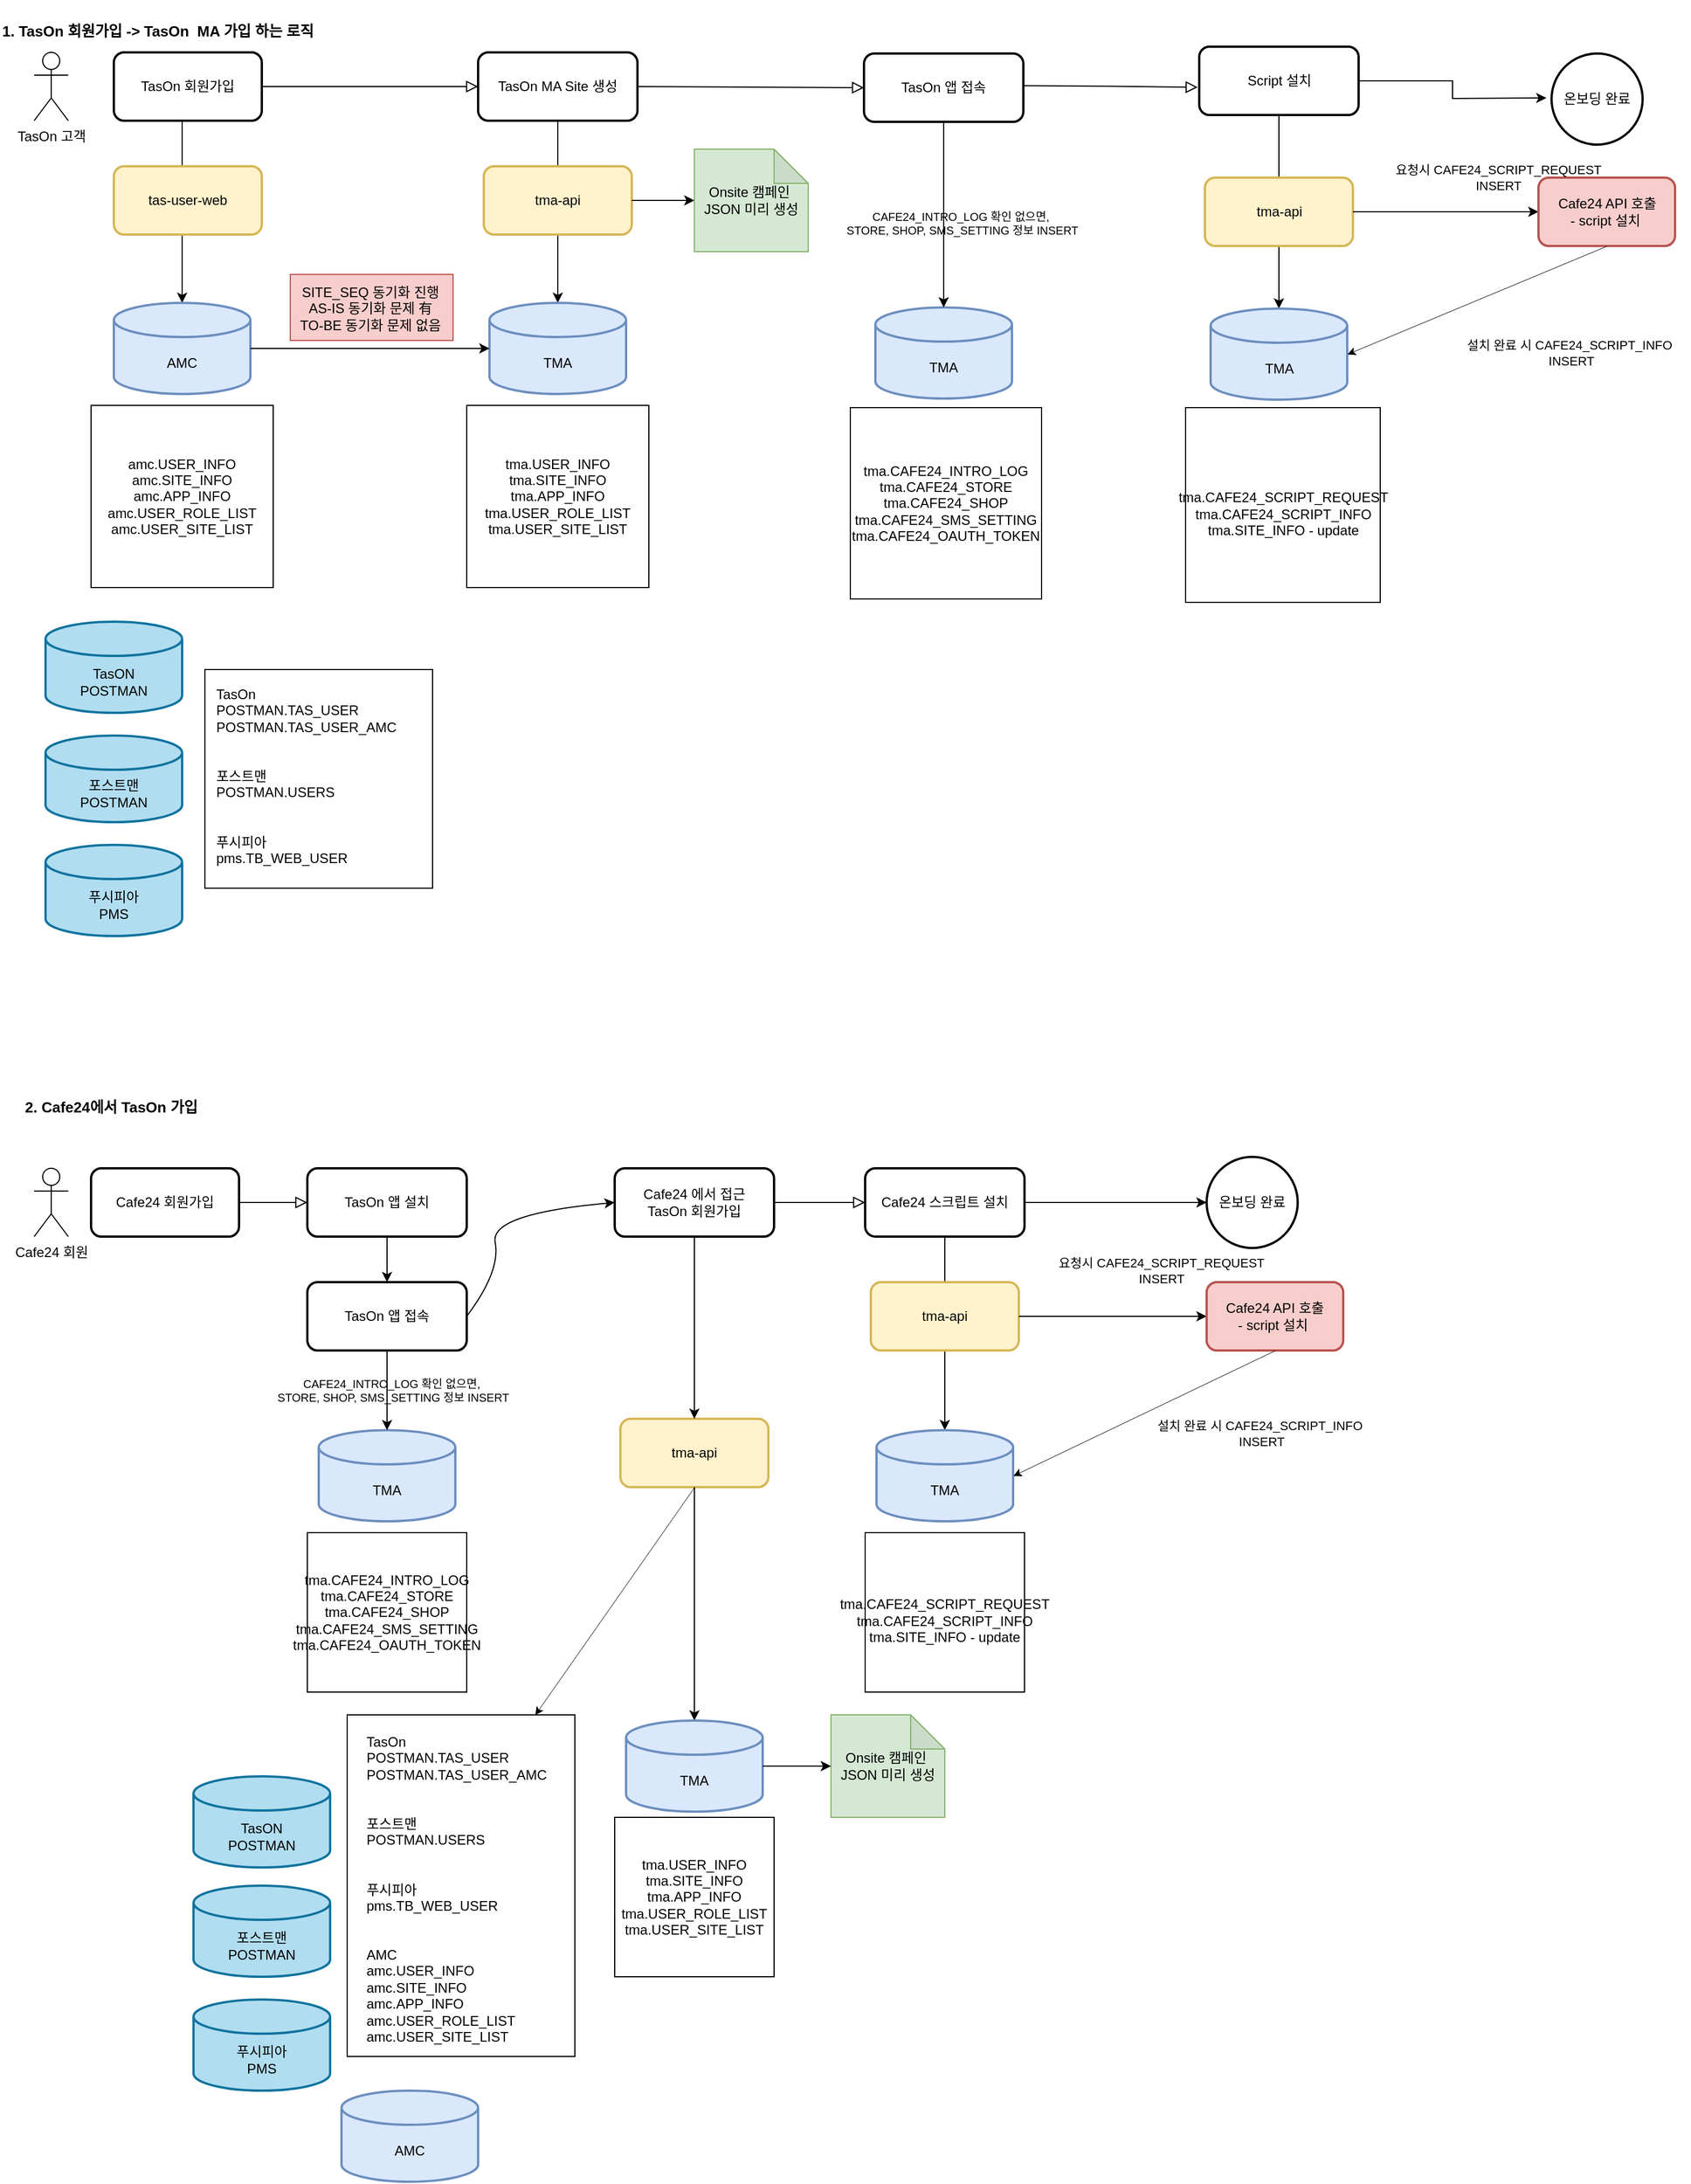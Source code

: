 <mxfile version="21.7.5" type="github">
  <diagram name="페이지-1" id="8XCkK9Wqvl7NkWUmMLuJ">
    <mxGraphModel dx="784" dy="423" grid="1" gridSize="10" guides="1" tooltips="1" connect="1" arrows="1" fold="1" page="1" pageScale="1" pageWidth="1169" pageHeight="1654" math="0" shadow="0">
      <root>
        <mxCell id="0" />
        <mxCell id="1" parent="0" />
        <mxCell id="aHB1TRmOb6sOubxurkW1-294" value="" style="rounded=0;whiteSpace=wrap;html=1;fillColor=#f8cecc;gradientColor=none;strokeColor=#b85450;" vertex="1" parent="1">
          <mxGeometry x="265" y="255" width="143" height="58" as="geometry" />
        </mxCell>
        <mxCell id="aHB1TRmOb6sOubxurkW1-295" value="" style="rounded=0;whiteSpace=wrap;html=1;" vertex="1" parent="1">
          <mxGeometry x="190" y="602" width="200" height="192" as="geometry" />
        </mxCell>
        <mxCell id="aHB1TRmOb6sOubxurkW1-296" value="" style="rounded=0;whiteSpace=wrap;html=1;" vertex="1" parent="1">
          <mxGeometry x="315" y="1520" width="200" height="300" as="geometry" />
        </mxCell>
        <mxCell id="aHB1TRmOb6sOubxurkW1-297" value="TasOn 고객" style="shape=umlActor;verticalLabelPosition=bottom;verticalAlign=top;html=1;labelBackgroundColor=none;" vertex="1" parent="1">
          <mxGeometry x="40" y="60" width="30" height="60" as="geometry" />
        </mxCell>
        <mxCell id="aHB1TRmOb6sOubxurkW1-298" value="" style="rounded=0;html=1;jettySize=auto;orthogonalLoop=1;fontSize=11;endArrow=block;endFill=0;endSize=8;strokeWidth=1;shadow=0;labelBackgroundColor=none;edgeStyle=orthogonalEdgeStyle;fontColor=default;entryX=0;entryY=0.5;entryDx=0;entryDy=0;exitX=1;exitY=0.5;exitDx=0;exitDy=0;" edge="1" parent="1" source="aHB1TRmOb6sOubxurkW1-299" target="aHB1TRmOb6sOubxurkW1-300">
          <mxGeometry relative="1" as="geometry">
            <mxPoint x="430" y="100" as="targetPoint" />
            <mxPoint x="310" y="100" as="sourcePoint" />
          </mxGeometry>
        </mxCell>
        <mxCell id="aHB1TRmOb6sOubxurkW1-299" value="TasOn 회원가입" style="rounded=1;whiteSpace=wrap;html=1;fontSize=12;glass=0;strokeWidth=2;shadow=0;labelBackgroundColor=none;" vertex="1" parent="1">
          <mxGeometry x="110" y="60" width="130" height="60" as="geometry" />
        </mxCell>
        <mxCell id="aHB1TRmOb6sOubxurkW1-300" value="TasOn MA Site 생성" style="rounded=1;whiteSpace=wrap;html=1;fontSize=12;glass=0;strokeWidth=2;shadow=0;labelBackgroundColor=none;" vertex="1" parent="1">
          <mxGeometry x="430" y="60" width="140" height="60" as="geometry" />
        </mxCell>
        <mxCell id="aHB1TRmOb6sOubxurkW1-301" value="" style="endArrow=classic;html=1;rounded=0;labelBackgroundColor=none;fontColor=default;entryX=0.5;entryY=0;entryDx=0;entryDy=0;entryPerimeter=0;" edge="1" parent="1" target="aHB1TRmOb6sOubxurkW1-302">
          <mxGeometry width="50" height="50" relative="1" as="geometry">
            <mxPoint x="170" y="120" as="sourcePoint" />
            <mxPoint x="172" y="274" as="targetPoint" />
          </mxGeometry>
        </mxCell>
        <mxCell id="aHB1TRmOb6sOubxurkW1-302" value="AMC" style="shape=cylinder3;whiteSpace=wrap;html=1;boundedLbl=1;backgroundOutline=1;size=15;strokeWidth=2;labelBackgroundColor=none;fillColor=#dae8fc;strokeColor=#6c8ebf;" vertex="1" parent="1">
          <mxGeometry x="110" y="280" width="120" height="80" as="geometry" />
        </mxCell>
        <mxCell id="aHB1TRmOb6sOubxurkW1-303" value="" style="endArrow=classic;html=1;rounded=0;labelBackgroundColor=none;fontColor=default;" edge="1" parent="1" target="aHB1TRmOb6sOubxurkW1-304">
          <mxGeometry width="50" height="50" relative="1" as="geometry">
            <mxPoint x="500" y="120" as="sourcePoint" />
            <mxPoint x="500" y="220" as="targetPoint" />
          </mxGeometry>
        </mxCell>
        <mxCell id="aHB1TRmOb6sOubxurkW1-304" value="TMA" style="shape=cylinder3;whiteSpace=wrap;html=1;boundedLbl=1;backgroundOutline=1;size=15;strokeWidth=2;labelBackgroundColor=none;fillColor=#dae8fc;strokeColor=#6c8ebf;" vertex="1" parent="1">
          <mxGeometry x="440" y="280" width="120" height="80" as="geometry" />
        </mxCell>
        <mxCell id="aHB1TRmOb6sOubxurkW1-305" value="tma-api" style="rounded=1;whiteSpace=wrap;html=1;strokeWidth=2;labelBackgroundColor=none;fillColor=#fff2cc;strokeColor=#d6b656;" vertex="1" parent="1">
          <mxGeometry x="435" y="160" width="130" height="60" as="geometry" />
        </mxCell>
        <mxCell id="aHB1TRmOb6sOubxurkW1-306" value="" style="endArrow=classic;html=1;rounded=0;entryX=0;entryY=0.5;entryDx=0;entryDy=0;entryPerimeter=0;exitX=1;exitY=0.5;exitDx=0;exitDy=0;exitPerimeter=0;labelBackgroundColor=none;fontColor=default;" edge="1" parent="1">
          <mxGeometry width="50" height="50" relative="1" as="geometry">
            <mxPoint x="230" y="320" as="sourcePoint" />
            <mxPoint x="440" y="320" as="targetPoint" />
          </mxGeometry>
        </mxCell>
        <mxCell id="aHB1TRmOb6sOubxurkW1-307" value="tma.USER_INFO&#xa;tma.SITE_INFO&#xa;tma.APP_INFO&#xa;tma.USER_ROLE_LIST&#xa;tma.USER_SITE_LIST" style="whiteSpace=wrap;html=1;aspect=fixed;labelBackgroundColor=none;" vertex="1" parent="1">
          <mxGeometry x="420" y="370" width="160" height="160" as="geometry" />
        </mxCell>
        <mxCell id="aHB1TRmOb6sOubxurkW1-308" value="&lt;div&gt;amc.USER_INFO&lt;/div&gt;&lt;div&gt;amc.SITE_INFO&lt;/div&gt;&lt;div&gt;amc.APP_INFO&lt;/div&gt;&lt;div&gt;amc.USER_ROLE_LIST&lt;/div&gt;&lt;div&gt;amc.USER_SITE_LIST&lt;/div&gt;" style="whiteSpace=wrap;html=1;aspect=fixed;labelBackgroundColor=none;" vertex="1" parent="1">
          <mxGeometry x="90" y="370" width="160" height="160" as="geometry" />
        </mxCell>
        <mxCell id="aHB1TRmOb6sOubxurkW1-309" value="" style="endArrow=classic;html=1;rounded=0;entryX=0;entryY=0.5;entryDx=0;entryDy=0;entryPerimeter=0;labelBackgroundColor=none;fontColor=default;exitX=1;exitY=0.5;exitDx=0;exitDy=0;" edge="1" parent="1" source="aHB1TRmOb6sOubxurkW1-305" target="aHB1TRmOb6sOubxurkW1-310">
          <mxGeometry width="50" height="50" relative="1" as="geometry">
            <mxPoint x="570" y="190" as="sourcePoint" />
            <mxPoint x="615" y="310" as="targetPoint" />
          </mxGeometry>
        </mxCell>
        <mxCell id="aHB1TRmOb6sOubxurkW1-310" value="Onsite 캠페인&amp;nbsp;&lt;br&gt;JSON 미리 생성" style="shape=note;whiteSpace=wrap;html=1;backgroundOutline=1;darkOpacity=0.05;labelBackgroundColor=none;fillColor=#d5e8d4;strokeColor=#82b366;" vertex="1" parent="1">
          <mxGeometry x="620" y="145" width="100" height="90" as="geometry" />
        </mxCell>
        <mxCell id="aHB1TRmOb6sOubxurkW1-311" value="&lt;h2&gt;&lt;font style=&quot;font-size: 13px;&quot;&gt;1. TasOn 회원가입 -&amp;gt; TasOn&amp;nbsp; MA 가입 하는 로직&amp;nbsp;&lt;/font&gt;&lt;/h2&gt;" style="text;strokeColor=none;align=left;fillColor=none;html=1;verticalAlign=middle;whiteSpace=wrap;rounded=0;labelBackgroundColor=none;" vertex="1" parent="1">
          <mxGeometry x="10" y="20" width="290" height="40" as="geometry" />
        </mxCell>
        <mxCell id="aHB1TRmOb6sOubxurkW1-312" value="tas-user-web" style="rounded=1;whiteSpace=wrap;html=1;strokeWidth=2;labelBackgroundColor=none;fillColor=#fff2cc;strokeColor=#d6b656;" vertex="1" parent="1">
          <mxGeometry x="110" y="160" width="130" height="60" as="geometry" />
        </mxCell>
        <mxCell id="aHB1TRmOb6sOubxurkW1-313" value="&lt;h2&gt;&lt;span style=&quot;font-size: 13px;&quot;&gt;2. Cafe24에서 TasOn 가입&amp;nbsp;&lt;/span&gt;&lt;/h2&gt;" style="text;strokeColor=none;align=left;fillColor=none;html=1;verticalAlign=middle;whiteSpace=wrap;rounded=0;labelBackgroundColor=none;" vertex="1" parent="1">
          <mxGeometry x="30" y="970" width="290" height="30" as="geometry" />
        </mxCell>
        <mxCell id="aHB1TRmOb6sOubxurkW1-314" value="Cafe24 회원" style="shape=umlActor;verticalLabelPosition=bottom;verticalAlign=top;html=1;labelBackgroundColor=none;" vertex="1" parent="1">
          <mxGeometry x="40" y="1040" width="30" height="60" as="geometry" />
        </mxCell>
        <mxCell id="aHB1TRmOb6sOubxurkW1-315" value="" style="rounded=0;html=1;jettySize=auto;orthogonalLoop=1;fontSize=11;endArrow=block;endFill=0;endSize=8;strokeWidth=1;shadow=0;labelBackgroundColor=none;edgeStyle=orthogonalEdgeStyle;fontColor=default;entryX=0;entryY=0.5;entryDx=0;entryDy=0;exitX=1;exitY=0.5;exitDx=0;exitDy=0;" edge="1" parent="1" source="aHB1TRmOb6sOubxurkW1-316" target="aHB1TRmOb6sOubxurkW1-318">
          <mxGeometry relative="1" as="geometry">
            <mxPoint x="420" y="1080" as="targetPoint" />
            <mxPoint x="250" y="1070" as="sourcePoint" />
            <Array as="points" />
          </mxGeometry>
        </mxCell>
        <mxCell id="aHB1TRmOb6sOubxurkW1-316" value="Cafe24 회원가입" style="rounded=1;whiteSpace=wrap;html=1;fontSize=12;glass=0;strokeWidth=2;shadow=0;labelBackgroundColor=none;" vertex="1" parent="1">
          <mxGeometry x="90" y="1040" width="130" height="60" as="geometry" />
        </mxCell>
        <mxCell id="aHB1TRmOb6sOubxurkW1-317" value="" style="edgeStyle=orthogonalEdgeStyle;rounded=0;orthogonalLoop=1;jettySize=auto;html=1;" edge="1" parent="1" source="aHB1TRmOb6sOubxurkW1-318" target="aHB1TRmOb6sOubxurkW1-341">
          <mxGeometry relative="1" as="geometry" />
        </mxCell>
        <mxCell id="aHB1TRmOb6sOubxurkW1-318" value="TasOn 앱 설치" style="rounded=1;whiteSpace=wrap;html=1;fontSize=12;glass=0;strokeWidth=2;shadow=0;labelBackgroundColor=none;" vertex="1" parent="1">
          <mxGeometry x="280" y="1040" width="140" height="60" as="geometry" />
        </mxCell>
        <mxCell id="aHB1TRmOb6sOubxurkW1-319" value="tma.USER_INFO&#xa;tma.SITE_INFO&#xa;tma.APP_INFO&#xa;tma.USER_ROLE_LIST&#xa;tma.USER_SITE_LIST" style="whiteSpace=wrap;html=1;aspect=fixed;labelBackgroundColor=none;" vertex="1" parent="1">
          <mxGeometry x="550" y="1610" width="140" height="140" as="geometry" />
        </mxCell>
        <mxCell id="aHB1TRmOb6sOubxurkW1-320" value="Onsite 캠페인&amp;nbsp;&lt;br&gt;JSON 미리 생성" style="shape=note;whiteSpace=wrap;html=1;backgroundOutline=1;darkOpacity=0.05;labelBackgroundColor=none;fillColor=#d5e8d4;strokeColor=#82b366;" vertex="1" parent="1">
          <mxGeometry x="740" y="1520" width="100" height="90" as="geometry" />
        </mxCell>
        <mxCell id="aHB1TRmOb6sOubxurkW1-321" value="" style="rounded=0;html=1;jettySize=auto;orthogonalLoop=1;fontSize=11;endArrow=block;endFill=0;endSize=8;strokeWidth=1;shadow=0;labelBackgroundColor=none;edgeStyle=orthogonalEdgeStyle;fontColor=default;entryX=0;entryY=0.5;entryDx=0;entryDy=0;" edge="1" parent="1" source="aHB1TRmOb6sOubxurkW1-344" target="aHB1TRmOb6sOubxurkW1-323">
          <mxGeometry relative="1" as="geometry">
            <mxPoint x="980" y="1080" as="targetPoint" />
            <mxPoint x="600" y="1070" as="sourcePoint" />
          </mxGeometry>
        </mxCell>
        <mxCell id="aHB1TRmOb6sOubxurkW1-322" value="" style="edgeStyle=orthogonalEdgeStyle;rounded=0;orthogonalLoop=1;jettySize=auto;html=1;" edge="1" parent="1" source="aHB1TRmOb6sOubxurkW1-323" target="aHB1TRmOb6sOubxurkW1-335">
          <mxGeometry relative="1" as="geometry">
            <Array as="points">
              <mxPoint x="960" y="1070" />
              <mxPoint x="960" y="1070" />
            </Array>
          </mxGeometry>
        </mxCell>
        <mxCell id="aHB1TRmOb6sOubxurkW1-323" value="Cafe24 스크립트 설치" style="rounded=1;whiteSpace=wrap;html=1;fontSize=12;glass=0;strokeWidth=2;shadow=0;labelBackgroundColor=none;" vertex="1" parent="1">
          <mxGeometry x="770" y="1040" width="140" height="60" as="geometry" />
        </mxCell>
        <mxCell id="aHB1TRmOb6sOubxurkW1-324" value="Script 설치" style="rounded=1;whiteSpace=wrap;html=1;fontSize=12;glass=0;strokeWidth=2;shadow=0;labelBackgroundColor=none;" vertex="1" parent="1">
          <mxGeometry x="1063.5" y="55" width="140" height="60" as="geometry" />
        </mxCell>
        <mxCell id="aHB1TRmOb6sOubxurkW1-325" value="" style="rounded=0;html=1;jettySize=auto;orthogonalLoop=1;fontSize=11;endArrow=block;endFill=0;endSize=8;strokeWidth=1;shadow=0;labelBackgroundColor=none;edgeStyle=orthogonalEdgeStyle;fontColor=default;entryX=0;entryY=0.5;entryDx=0;entryDy=0;" edge="1" parent="1" target="aHB1TRmOb6sOubxurkW1-373">
          <mxGeometry relative="1" as="geometry">
            <mxPoint x="760" y="89.79" as="targetPoint" />
            <mxPoint x="570" y="90" as="sourcePoint" />
          </mxGeometry>
        </mxCell>
        <mxCell id="aHB1TRmOb6sOubxurkW1-326" value="" style="endArrow=classic;html=1;rounded=0;labelBackgroundColor=none;fontColor=default;" edge="1" parent="1" target="aHB1TRmOb6sOubxurkW1-327">
          <mxGeometry width="50" height="50" relative="1" as="geometry">
            <mxPoint x="840" y="1100" as="sourcePoint" />
            <mxPoint x="840" y="1200" as="targetPoint" />
          </mxGeometry>
        </mxCell>
        <mxCell id="aHB1TRmOb6sOubxurkW1-327" value="TMA" style="shape=cylinder3;whiteSpace=wrap;html=1;boundedLbl=1;backgroundOutline=1;size=15;strokeWidth=2;labelBackgroundColor=none;fillColor=#dae8fc;strokeColor=#6c8ebf;" vertex="1" parent="1">
          <mxGeometry x="780" y="1270" width="120" height="80" as="geometry" />
        </mxCell>
        <mxCell id="aHB1TRmOb6sOubxurkW1-328" value="tma-api" style="rounded=1;whiteSpace=wrap;html=1;strokeWidth=2;labelBackgroundColor=none;fillColor=#fff2cc;strokeColor=#d6b656;" vertex="1" parent="1">
          <mxGeometry x="775" y="1140" width="130" height="60" as="geometry" />
        </mxCell>
        <mxCell id="aHB1TRmOb6sOubxurkW1-329" value="" style="endArrow=classic;html=1;rounded=0;entryX=0;entryY=0.5;entryDx=0;entryDy=0;exitX=1;exitY=0.5;exitDx=0;exitDy=0;" edge="1" parent="1" source="aHB1TRmOb6sOubxurkW1-328" target="aHB1TRmOb6sOubxurkW1-330">
          <mxGeometry width="50" height="50" relative="1" as="geometry">
            <mxPoint x="670" y="1320" as="sourcePoint" />
            <mxPoint x="970" y="1170" as="targetPoint" />
          </mxGeometry>
        </mxCell>
        <mxCell id="aHB1TRmOb6sOubxurkW1-330" value="Cafe24 API 호출&lt;br&gt;- script 설치&amp;nbsp;" style="rounded=1;whiteSpace=wrap;html=1;strokeWidth=2;fillColor=#f8cecc;strokeColor=#b85450;" vertex="1" parent="1">
          <mxGeometry x="1070" y="1140" width="120" height="60" as="geometry" />
        </mxCell>
        <mxCell id="aHB1TRmOb6sOubxurkW1-331" value="" style="endArrow=classic;html=1;rounded=0;labelBackgroundColor=none;fontColor=default;entryX=1;entryY=0.5;entryDx=0;entryDy=0;entryPerimeter=0;strokeWidth=0.5;exitX=0.5;exitY=1;exitDx=0;exitDy=0;" edge="1" parent="1" source="aHB1TRmOb6sOubxurkW1-330" target="aHB1TRmOb6sOubxurkW1-327">
          <mxGeometry width="50" height="50" relative="1" as="geometry">
            <mxPoint x="1059.47" y="1200" as="sourcePoint" />
            <mxPoint x="900" y="1300" as="targetPoint" />
          </mxGeometry>
        </mxCell>
        <mxCell id="aHB1TRmOb6sOubxurkW1-332" value="&lt;br&gt;&lt;div style=&quot;border-color: var(--border-color); text-align: left;&quot;&gt;tma.CAFE24_SCRIPT_REQUEST&lt;/div&gt;&lt;span style=&quot;border-color: var(--border-color);&quot;&gt;tma.CAFE24_SCRIPT_INFO&lt;br&gt;tma.SITE_INFO - update&lt;br&gt;&lt;/span&gt;" style="whiteSpace=wrap;html=1;aspect=fixed;labelBackgroundColor=none;" vertex="1" parent="1">
          <mxGeometry x="770" y="1360" width="140" height="140" as="geometry" />
        </mxCell>
        <mxCell id="aHB1TRmOb6sOubxurkW1-333" value="요청시 CAFE24_SCRIPT_REQUEST&lt;br style=&quot;font-size: 11px;&quot;&gt;INSERT" style="text;html=1;align=center;verticalAlign=middle;resizable=0;points=[];autosize=1;strokeColor=none;fillColor=none;fontSize=11;" vertex="1" parent="1">
          <mxGeometry x="925" y="1110" width="210" height="40" as="geometry" />
        </mxCell>
        <mxCell id="aHB1TRmOb6sOubxurkW1-334" value="설치 완료 시 CAFE24_SCRIPT_INFO&amp;nbsp;&lt;br style=&quot;font-size: 11px;&quot;&gt;INSERT" style="text;html=1;align=center;verticalAlign=middle;resizable=0;points=[];autosize=1;strokeColor=none;fillColor=none;fontSize=11;" vertex="1" parent="1">
          <mxGeometry x="1013" y="1253" width="210" height="40" as="geometry" />
        </mxCell>
        <mxCell id="aHB1TRmOb6sOubxurkW1-335" value="온보딩 완료" style="ellipse;whiteSpace=wrap;html=1;rounded=1;glass=0;strokeWidth=2;shadow=0;labelBackgroundColor=none;" vertex="1" parent="1">
          <mxGeometry x="1070" y="1030" width="80" height="80" as="geometry" />
        </mxCell>
        <mxCell id="aHB1TRmOb6sOubxurkW1-336" value="" style="edgeStyle=orthogonalEdgeStyle;rounded=0;orthogonalLoop=1;jettySize=auto;html=1;exitX=1;exitY=0.5;exitDx=0;exitDy=0;" edge="1" parent="1" source="aHB1TRmOb6sOubxurkW1-324">
          <mxGeometry relative="1" as="geometry">
            <mxPoint x="1228.5" y="100" as="sourcePoint" />
            <mxPoint x="1368.5" y="100.0" as="targetPoint" />
          </mxGeometry>
        </mxCell>
        <mxCell id="aHB1TRmOb6sOubxurkW1-337" value="온보딩 완료" style="ellipse;whiteSpace=wrap;html=1;rounded=1;glass=0;strokeWidth=2;shadow=0;labelBackgroundColor=none;" vertex="1" parent="1">
          <mxGeometry x="1373" y="61" width="80" height="80" as="geometry" />
        </mxCell>
        <mxCell id="aHB1TRmOb6sOubxurkW1-338" value="TMA" style="shape=cylinder3;whiteSpace=wrap;html=1;boundedLbl=1;backgroundOutline=1;size=15;strokeWidth=2;labelBackgroundColor=none;fillColor=#dae8fc;strokeColor=#6c8ebf;" vertex="1" parent="1">
          <mxGeometry x="290" y="1270" width="120" height="80" as="geometry" />
        </mxCell>
        <mxCell id="aHB1TRmOb6sOubxurkW1-339" value="tma.CAFE24_INTRO_LOG&lt;br&gt;tma.CAFE24_STORE&lt;br&gt;tma.CAFE24_SHOP&lt;br&gt;tma.CAFE24_SMS_SETTING&lt;br&gt;tma.CAFE24_OAUTH_TOKEN" style="whiteSpace=wrap;html=1;aspect=fixed;labelBackgroundColor=none;" vertex="1" parent="1">
          <mxGeometry x="280" y="1360" width="140" height="140" as="geometry" />
        </mxCell>
        <mxCell id="aHB1TRmOb6sOubxurkW1-340" value="" style="edgeStyle=orthogonalEdgeStyle;rounded=0;orthogonalLoop=1;jettySize=auto;html=1;" edge="1" parent="1" source="aHB1TRmOb6sOubxurkW1-341" target="aHB1TRmOb6sOubxurkW1-338">
          <mxGeometry relative="1" as="geometry" />
        </mxCell>
        <mxCell id="aHB1TRmOb6sOubxurkW1-341" value="TasOn 앱 접속" style="rounded=1;whiteSpace=wrap;html=1;fontSize=12;glass=0;strokeWidth=2;shadow=0;labelBackgroundColor=none;" vertex="1" parent="1">
          <mxGeometry x="280" y="1140" width="140" height="60" as="geometry" />
        </mxCell>
        <mxCell id="aHB1TRmOb6sOubxurkW1-342" value="" style="curved=1;endArrow=classic;html=1;rounded=0;exitX=1;exitY=0.5;exitDx=0;exitDy=0;entryX=0;entryY=0.5;entryDx=0;entryDy=0;" edge="1" parent="1" source="aHB1TRmOb6sOubxurkW1-341" target="aHB1TRmOb6sOubxurkW1-344">
          <mxGeometry width="50" height="50" relative="1" as="geometry">
            <mxPoint x="440" y="1130" as="sourcePoint" />
            <mxPoint x="450" y="1070" as="targetPoint" />
            <Array as="points">
              <mxPoint x="450" y="1130" />
              <mxPoint x="440" y="1080" />
            </Array>
          </mxGeometry>
        </mxCell>
        <mxCell id="aHB1TRmOb6sOubxurkW1-343" value="CAFE24_INTRO_LOG 확인 없으면,&amp;nbsp;&lt;br style=&quot;font-size: 10px;&quot;&gt;STORE, SHOP, SMS_SETTING 정보 INSERT" style="text;html=1;align=center;verticalAlign=middle;resizable=0;points=[];autosize=1;strokeColor=none;fillColor=none;fontSize=10;" vertex="1" parent="1">
          <mxGeometry x="240" y="1215" width="230" height="40" as="geometry" />
        </mxCell>
        <mxCell id="aHB1TRmOb6sOubxurkW1-344" value="Cafe24 에서 접근 &lt;br&gt;TasOn 회원가입" style="rounded=1;whiteSpace=wrap;html=1;fontSize=12;glass=0;strokeWidth=2;shadow=0;labelBackgroundColor=none;" vertex="1" parent="1">
          <mxGeometry x="550" y="1040" width="140" height="60" as="geometry" />
        </mxCell>
        <mxCell id="aHB1TRmOb6sOubxurkW1-345" value="tma-api" style="rounded=1;whiteSpace=wrap;html=1;strokeWidth=2;labelBackgroundColor=none;fillColor=#fff2cc;strokeColor=#d6b656;" vertex="1" parent="1">
          <mxGeometry x="555" y="1260" width="130" height="60" as="geometry" />
        </mxCell>
        <mxCell id="aHB1TRmOb6sOubxurkW1-346" value="" style="endArrow=classic;html=1;rounded=0;labelBackgroundColor=none;fontColor=default;exitX=0.5;exitY=1;exitDx=0;exitDy=0;" edge="1" parent="1" source="aHB1TRmOb6sOubxurkW1-344">
          <mxGeometry width="50" height="50" relative="1" as="geometry">
            <mxPoint x="625" y="1110" as="sourcePoint" />
            <mxPoint x="620" y="1260" as="targetPoint" />
          </mxGeometry>
        </mxCell>
        <mxCell id="aHB1TRmOb6sOubxurkW1-347" value="" style="endArrow=classic;html=1;rounded=0;labelBackgroundColor=none;fontColor=default;exitX=0.5;exitY=1;exitDx=0;exitDy=0;entryX=0.5;entryY=0;entryDx=0;entryDy=0;entryPerimeter=0;" edge="1" parent="1" source="aHB1TRmOb6sOubxurkW1-345" target="aHB1TRmOb6sOubxurkW1-348">
          <mxGeometry width="50" height="50" relative="1" as="geometry">
            <mxPoint x="616.9" y="1350" as="sourcePoint" />
            <mxPoint x="620" y="1520" as="targetPoint" />
          </mxGeometry>
        </mxCell>
        <mxCell id="aHB1TRmOb6sOubxurkW1-348" value="TMA" style="shape=cylinder3;whiteSpace=wrap;html=1;boundedLbl=1;backgroundOutline=1;size=15;strokeWidth=2;labelBackgroundColor=none;fillColor=#dae8fc;strokeColor=#6c8ebf;" vertex="1" parent="1">
          <mxGeometry x="560" y="1525" width="120" height="80" as="geometry" />
        </mxCell>
        <mxCell id="aHB1TRmOb6sOubxurkW1-349" value="" style="endArrow=classic;html=1;rounded=0;entryX=0;entryY=0.5;entryDx=0;entryDy=0;entryPerimeter=0;labelBackgroundColor=none;fontColor=default;exitX=1;exitY=0.5;exitDx=0;exitDy=0;exitPerimeter=0;" edge="1" parent="1" source="aHB1TRmOb6sOubxurkW1-348" target="aHB1TRmOb6sOubxurkW1-320">
          <mxGeometry width="50" height="50" relative="1" as="geometry">
            <mxPoint x="730" y="1564.41" as="sourcePoint" />
            <mxPoint x="785" y="1564.41" as="targetPoint" />
          </mxGeometry>
        </mxCell>
        <mxCell id="aHB1TRmOb6sOubxurkW1-350" value="" style="endArrow=classic;html=1;rounded=0;labelBackgroundColor=none;fontColor=default;exitX=0.5;exitY=1;exitDx=0;exitDy=0;fontSize=8;strokeWidth=0.5;" edge="1" parent="1" source="aHB1TRmOb6sOubxurkW1-345">
          <mxGeometry width="50" height="50" relative="1" as="geometry">
            <mxPoint x="600" y="1320" as="sourcePoint" />
            <mxPoint x="480" y="1520" as="targetPoint" />
          </mxGeometry>
        </mxCell>
        <mxCell id="aHB1TRmOb6sOubxurkW1-351" value="TasOn&#xa;POSTMAN.TAS_USER&#xa;POSTMAN.TAS_USER_AMC&#xa;&#xa;&#xa;포스트맨&#xa;POSTMAN.USERS&#xa;&#xa;&#xa;푸시피아&#xa;pms.TB_WEB_USER&#xa;&#xa;&#xa;AMC&#xa;amc.USER_INFO&#xa;amc.SITE_INFO&#xa;amc.APP_INFO&#xa;amc.USER_ROLE_LIST&#xa;amc.USER_SITE_LIST" style="text;whiteSpace=wrap;" vertex="1" parent="1">
          <mxGeometry x="330" y="1530" width="185" height="290" as="geometry" />
        </mxCell>
        <mxCell id="aHB1TRmOb6sOubxurkW1-352" value="" style="endArrow=classic;html=1;rounded=0;labelBackgroundColor=none;fontColor=default;exitX=0.5;exitY=1;exitDx=0;exitDy=0;" edge="1" parent="1" source="aHB1TRmOb6sOubxurkW1-324" target="aHB1TRmOb6sOubxurkW1-353">
          <mxGeometry width="50" height="50" relative="1" as="geometry">
            <mxPoint x="1133.5" y="130" as="sourcePoint" />
            <mxPoint x="1133.5" y="230" as="targetPoint" />
          </mxGeometry>
        </mxCell>
        <mxCell id="aHB1TRmOb6sOubxurkW1-353" value="TMA" style="shape=cylinder3;whiteSpace=wrap;html=1;boundedLbl=1;backgroundOutline=1;size=15;strokeWidth=2;labelBackgroundColor=none;fillColor=#dae8fc;strokeColor=#6c8ebf;" vertex="1" parent="1">
          <mxGeometry x="1073.5" y="285" width="120" height="80" as="geometry" />
        </mxCell>
        <mxCell id="aHB1TRmOb6sOubxurkW1-354" value="tma-api" style="rounded=1;whiteSpace=wrap;html=1;strokeWidth=2;labelBackgroundColor=none;fillColor=#fff2cc;strokeColor=#d6b656;" vertex="1" parent="1">
          <mxGeometry x="1068.5" y="170" width="130" height="60" as="geometry" />
        </mxCell>
        <mxCell id="aHB1TRmOb6sOubxurkW1-355" value="" style="endArrow=classic;html=1;rounded=0;entryX=0;entryY=0.5;entryDx=0;entryDy=0;exitX=1;exitY=0.5;exitDx=0;exitDy=0;" edge="1" parent="1" source="aHB1TRmOb6sOubxurkW1-354" target="aHB1TRmOb6sOubxurkW1-356">
          <mxGeometry width="50" height="50" relative="1" as="geometry">
            <mxPoint x="963.5" y="350" as="sourcePoint" />
            <mxPoint x="1263.5" y="200" as="targetPoint" />
          </mxGeometry>
        </mxCell>
        <mxCell id="aHB1TRmOb6sOubxurkW1-356" value="Cafe24 API 호출&lt;br&gt;- script 설치&amp;nbsp;" style="rounded=1;whiteSpace=wrap;html=1;strokeWidth=2;fillColor=#f8cecc;strokeColor=#b85450;" vertex="1" parent="1">
          <mxGeometry x="1361.5" y="170" width="120" height="60" as="geometry" />
        </mxCell>
        <mxCell id="aHB1TRmOb6sOubxurkW1-357" value="요청시 CAFE24_SCRIPT_REQUEST&lt;br style=&quot;font-size: 11px;&quot;&gt;INSERT" style="text;html=1;align=center;verticalAlign=middle;resizable=0;points=[];autosize=1;strokeColor=none;fillColor=none;fontSize=11;" vertex="1" parent="1">
          <mxGeometry x="1220.5" y="150" width="210" height="40" as="geometry" />
        </mxCell>
        <mxCell id="aHB1TRmOb6sOubxurkW1-358" value="설치 완료 시 CAFE24_SCRIPT_INFO&amp;nbsp;&lt;br style=&quot;font-size: 11px;&quot;&gt;INSERT" style="text;html=1;align=center;verticalAlign=middle;resizable=0;points=[];autosize=1;strokeColor=none;fillColor=none;fontSize=11;" vertex="1" parent="1">
          <mxGeometry x="1284.5" y="304" width="210" height="40" as="geometry" />
        </mxCell>
        <mxCell id="aHB1TRmOb6sOubxurkW1-359" value="TasON&lt;br&gt;POSTMAN" style="shape=cylinder3;whiteSpace=wrap;html=1;boundedLbl=1;backgroundOutline=1;size=15;strokeWidth=2;labelBackgroundColor=none;fillColor=#b1ddf0;strokeColor=#10739e;" vertex="1" parent="1">
          <mxGeometry x="180" y="1574" width="120" height="80" as="geometry" />
        </mxCell>
        <mxCell id="aHB1TRmOb6sOubxurkW1-360" value="포스트맨&lt;br&gt;POSTMAN" style="shape=cylinder3;whiteSpace=wrap;html=1;boundedLbl=1;backgroundOutline=1;size=15;strokeWidth=2;labelBackgroundColor=none;fillColor=#b1ddf0;strokeColor=#10739e;" vertex="1" parent="1">
          <mxGeometry x="180" y="1670" width="120" height="80" as="geometry" />
        </mxCell>
        <mxCell id="aHB1TRmOb6sOubxurkW1-361" value="푸시피아&lt;br&gt;PMS" style="shape=cylinder3;whiteSpace=wrap;html=1;boundedLbl=1;backgroundOutline=1;size=15;strokeWidth=2;labelBackgroundColor=none;fillColor=#b1ddf0;strokeColor=#10739e;" vertex="1" parent="1">
          <mxGeometry x="180" y="1770" width="120" height="80" as="geometry" />
        </mxCell>
        <mxCell id="aHB1TRmOb6sOubxurkW1-362" value="AMC" style="shape=cylinder3;whiteSpace=wrap;html=1;boundedLbl=1;backgroundOutline=1;size=15;strokeWidth=2;labelBackgroundColor=none;fillColor=#dae8fc;strokeColor=#6c8ebf;" vertex="1" parent="1">
          <mxGeometry x="310" y="1850" width="120" height="80" as="geometry" />
        </mxCell>
        <mxCell id="aHB1TRmOb6sOubxurkW1-363" value="TasON&lt;br&gt;POSTMAN" style="shape=cylinder3;whiteSpace=wrap;html=1;boundedLbl=1;backgroundOutline=1;size=15;strokeWidth=2;labelBackgroundColor=none;fillColor=#b1ddf0;strokeColor=#10739e;" vertex="1" parent="1">
          <mxGeometry x="50" y="560" width="120" height="80" as="geometry" />
        </mxCell>
        <mxCell id="aHB1TRmOb6sOubxurkW1-364" value="포스트맨&lt;br&gt;POSTMAN" style="shape=cylinder3;whiteSpace=wrap;html=1;boundedLbl=1;backgroundOutline=1;size=15;strokeWidth=2;labelBackgroundColor=none;fillColor=#b1ddf0;strokeColor=#10739e;" vertex="1" parent="1">
          <mxGeometry x="50" y="660" width="120" height="76" as="geometry" />
        </mxCell>
        <mxCell id="aHB1TRmOb6sOubxurkW1-365" value="푸시피아&lt;br&gt;PMS" style="shape=cylinder3;whiteSpace=wrap;html=1;boundedLbl=1;backgroundOutline=1;size=15;strokeWidth=2;labelBackgroundColor=none;fillColor=#b1ddf0;strokeColor=#10739e;" vertex="1" parent="1">
          <mxGeometry x="50" y="756" width="120" height="80" as="geometry" />
        </mxCell>
        <mxCell id="aHB1TRmOb6sOubxurkW1-366" value="TasOn&#xa;POSTMAN.TAS_USER&#xa;POSTMAN.TAS_USER_AMC&#xa;&#xa;&#xa;포스트맨&#xa;POSTMAN.USERS&#xa;&#xa;&#xa;푸시피아&#xa;pms.TB_WEB_USER&#xa;&#xa;&#xa;" style="text;whiteSpace=wrap;" vertex="1" parent="1">
          <mxGeometry x="197.5" y="609.5" width="185" height="177" as="geometry" />
        </mxCell>
        <mxCell id="aHB1TRmOb6sOubxurkW1-367" value="" style="endArrow=classic;html=1;rounded=0;labelBackgroundColor=none;fontColor=default;entryX=1;entryY=0.5;entryDx=0;entryDy=0;entryPerimeter=0;strokeWidth=0.5;exitX=0.5;exitY=1;exitDx=0;exitDy=0;" edge="1" parent="1" source="aHB1TRmOb6sOubxurkW1-356" target="aHB1TRmOb6sOubxurkW1-353">
          <mxGeometry width="50" height="50" relative="1" as="geometry">
            <mxPoint x="1423.5" y="234" as="sourcePoint" />
            <mxPoint x="1193.5" y="344" as="targetPoint" />
          </mxGeometry>
        </mxCell>
        <mxCell id="aHB1TRmOb6sOubxurkW1-368" value="SITE_SEQ 동기화 진행&lt;br&gt;AS-IS 동기화 문제 有&lt;br&gt;TO-BE 동기화 문제 없음" style="edgeLabel;html=1;align=center;verticalAlign=middle;resizable=0;points=[];fontSize=12;fontStyle=0;labelBackgroundColor=none;" connectable="0" vertex="1" parent="1">
          <mxGeometry x="334.997" y="285" as="geometry" />
        </mxCell>
        <mxCell id="aHB1TRmOb6sOubxurkW1-369" value="&lt;br&gt;&lt;div style=&quot;border-color: var(--border-color); text-align: left;&quot;&gt;tma.CAFE24_SCRIPT_REQUEST&lt;/div&gt;tma.CAFE24_SCRIPT_INFO&lt;br style=&quot;border-color: var(--border-color);&quot;&gt;tma.SITE_INFO - update" style="whiteSpace=wrap;html=1;aspect=fixed;labelBackgroundColor=none;" vertex="1" parent="1">
          <mxGeometry x="1051.5" y="372" width="171" height="171" as="geometry" />
        </mxCell>
        <mxCell id="aHB1TRmOb6sOubxurkW1-370" value="TMA" style="shape=cylinder3;whiteSpace=wrap;html=1;boundedLbl=1;backgroundOutline=1;size=15;strokeWidth=2;labelBackgroundColor=none;fillColor=#dae8fc;strokeColor=#6c8ebf;" vertex="1" parent="1">
          <mxGeometry x="779" y="284" width="120" height="80" as="geometry" />
        </mxCell>
        <mxCell id="aHB1TRmOb6sOubxurkW1-371" value="tma.CAFE24_INTRO_LOG&lt;br&gt;tma.CAFE24_STORE&lt;br&gt;tma.CAFE24_SHOP&lt;br&gt;tma.CAFE24_SMS_SETTING&lt;br&gt;tma.CAFE24_OAUTH_TOKEN" style="whiteSpace=wrap;html=1;aspect=fixed;labelBackgroundColor=none;" vertex="1" parent="1">
          <mxGeometry x="757" y="372" width="168" height="168" as="geometry" />
        </mxCell>
        <mxCell id="aHB1TRmOb6sOubxurkW1-372" value="" style="edgeStyle=orthogonalEdgeStyle;rounded=0;orthogonalLoop=1;jettySize=auto;html=1;" edge="1" parent="1" source="aHB1TRmOb6sOubxurkW1-373" target="aHB1TRmOb6sOubxurkW1-370">
          <mxGeometry relative="1" as="geometry" />
        </mxCell>
        <mxCell id="aHB1TRmOb6sOubxurkW1-373" value="TasOn 앱 접속" style="rounded=1;whiteSpace=wrap;html=1;fontSize=12;glass=0;strokeWidth=2;shadow=0;labelBackgroundColor=none;" vertex="1" parent="1">
          <mxGeometry x="769" y="61" width="140" height="60" as="geometry" />
        </mxCell>
        <mxCell id="aHB1TRmOb6sOubxurkW1-374" value="CAFE24_INTRO_LOG 확인 없으면,&amp;nbsp;&lt;br style=&quot;font-size: 10px;&quot;&gt;STORE, SHOP, SMS_SETTING 정보 INSERT" style="text;html=1;align=center;verticalAlign=middle;resizable=0;points=[];autosize=1;strokeColor=none;fillColor=none;fontSize=10;" vertex="1" parent="1">
          <mxGeometry x="740" y="190" width="230" height="40" as="geometry" />
        </mxCell>
        <mxCell id="aHB1TRmOb6sOubxurkW1-375" value="" style="rounded=0;html=1;jettySize=auto;orthogonalLoop=1;fontSize=11;endArrow=block;endFill=0;endSize=8;strokeWidth=1;shadow=0;labelBackgroundColor=none;edgeStyle=orthogonalEdgeStyle;fontColor=default;entryX=-0.01;entryY=0.594;entryDx=0;entryDy=0;entryPerimeter=0;" edge="1" parent="1" target="aHB1TRmOb6sOubxurkW1-324">
          <mxGeometry relative="1" as="geometry">
            <mxPoint x="1109" y="90.26" as="targetPoint" />
            <mxPoint x="910" y="89.26" as="sourcePoint" />
          </mxGeometry>
        </mxCell>
      </root>
    </mxGraphModel>
  </diagram>
</mxfile>
